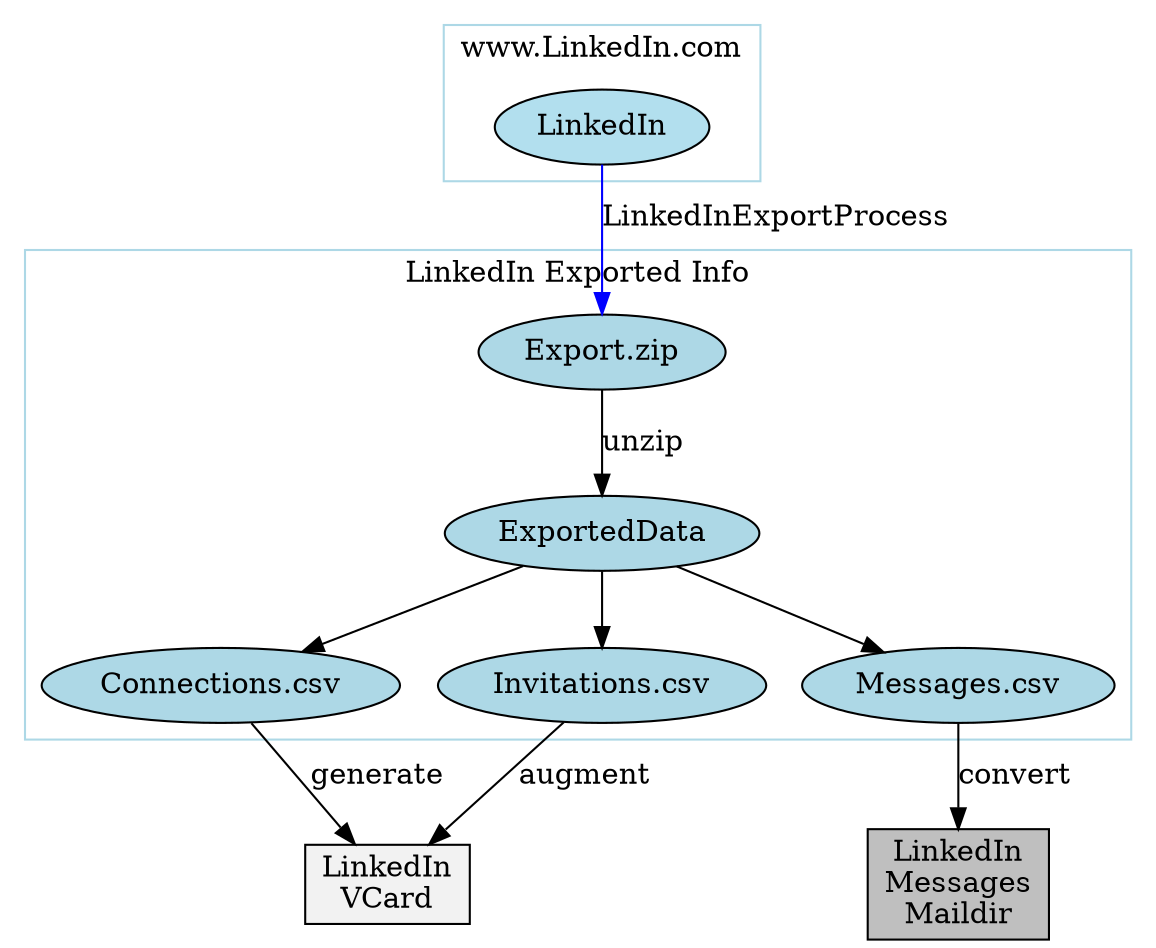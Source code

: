 digraph {
	graph [bb="0,0,546,447"];
	node [label="\N"];
	subgraph cluster_linkedin {
		graph [bb="208,364,360,439",
			color=lightblue,
			label="www.LinkedIn.com",
			lheight=0.21,
			lp="284,427.5",
			lwidth=1.89
		];
		LinkedIn	[fillcolor=lightblue2,
			height=0.5,
			pos="284,390",
			style=filled,
			width=1.4263];
	}
	subgraph cluster_exported {
		graph [bb="8,96,538,331",
			color=lightblue,
			label="LinkedIn Exported Info",
			lheight=0.21,
			lp="273,319.5",
			lwidth=2.31
		];
		"Export.zip"	[fillcolor=lightblue,
			height=0.5,
			pos="284,282",
			style=filled,
			width=1.6429];
		ExportedData	[fillcolor=lightblue,
			height=0.5,
			pos="284,195",
			style=filled,
			width=2.0943];
		"Export.zip" -> ExportedData	[label=unzip,
			lp="304,238.5",
			pos="e,284,213.18 284,263.8 284,252.16 284,236.55 284,223.24"];
		"Connections.csv"	[fillcolor=lightblue,
			height=0.5,
			pos="102,122",
			style=filled,
			width=2.3831];
		ExportedData -> "Connections.csv"	[pos="e,140.92,138.18 246.29,179.29 218.48,168.44 180.42,153.59 150.37,141.87"];
		"Invitations.csv"	[fillcolor=lightblue,
			height=0.5,
			pos="284,122",
			style=filled,
			width=2.1845];
		ExportedData -> "Invitations.csv"	[pos="e,284,140.03 284,176.81 284,168.79 284,159.05 284,150.07"];
		"Messages.csv"	[fillcolor=lightblue,
			height=0.5,
			pos="455,122",
			style=filled,
			width=2.0762];
		ExportedData -> "Messages.csv"	[pos="e,419.2,137.86 319.85,179.12 345.95,168.28 381.51,153.51 409.6,141.85"];
	}
	LinkedIn -> "Export.zip"	[color=blue,
		label=LinkedInExportProcess,
		lp="367.5,346.5",
		pos="e,284,300.34 284,371.97 284,355.38 284,329.88 284,310.43"];
	VCard	[fillcolor=gray95,
		height=0.52778,
		label="LinkedIn
VCard",
		pos="182,26.5",
		shape=box,
		style=filled,
		width=1.0972];
	"Connections.csv" -> VCard	[label=generate,
		lp="177,78.5",
		pos="e,166.33,45.819 116.67,103.85 128.66,89.844 145.8,69.814 159.51,53.784"];
	"Invitations.csv" -> VCard	[label=augment,
		lp="277,78.5",
		pos="e,201.82,45.668 265.76,104.28 250.16,89.981 227.46,69.174 209.63,52.826"];
	Maildir	[fillcolor=gray75,
		height=0.73611,
		label="LinkedIn
Messages
Maildir",
		pos="455,26.5",
		shape=box,
		style=filled,
		width=1.2083];
	"Messages.csv" -> Maildir	[label=convert,
		lp="482.5,78.5",
		pos="e,455,53.007 455,103.85 455,92.508 455,77.215 455,63.295"];
}
